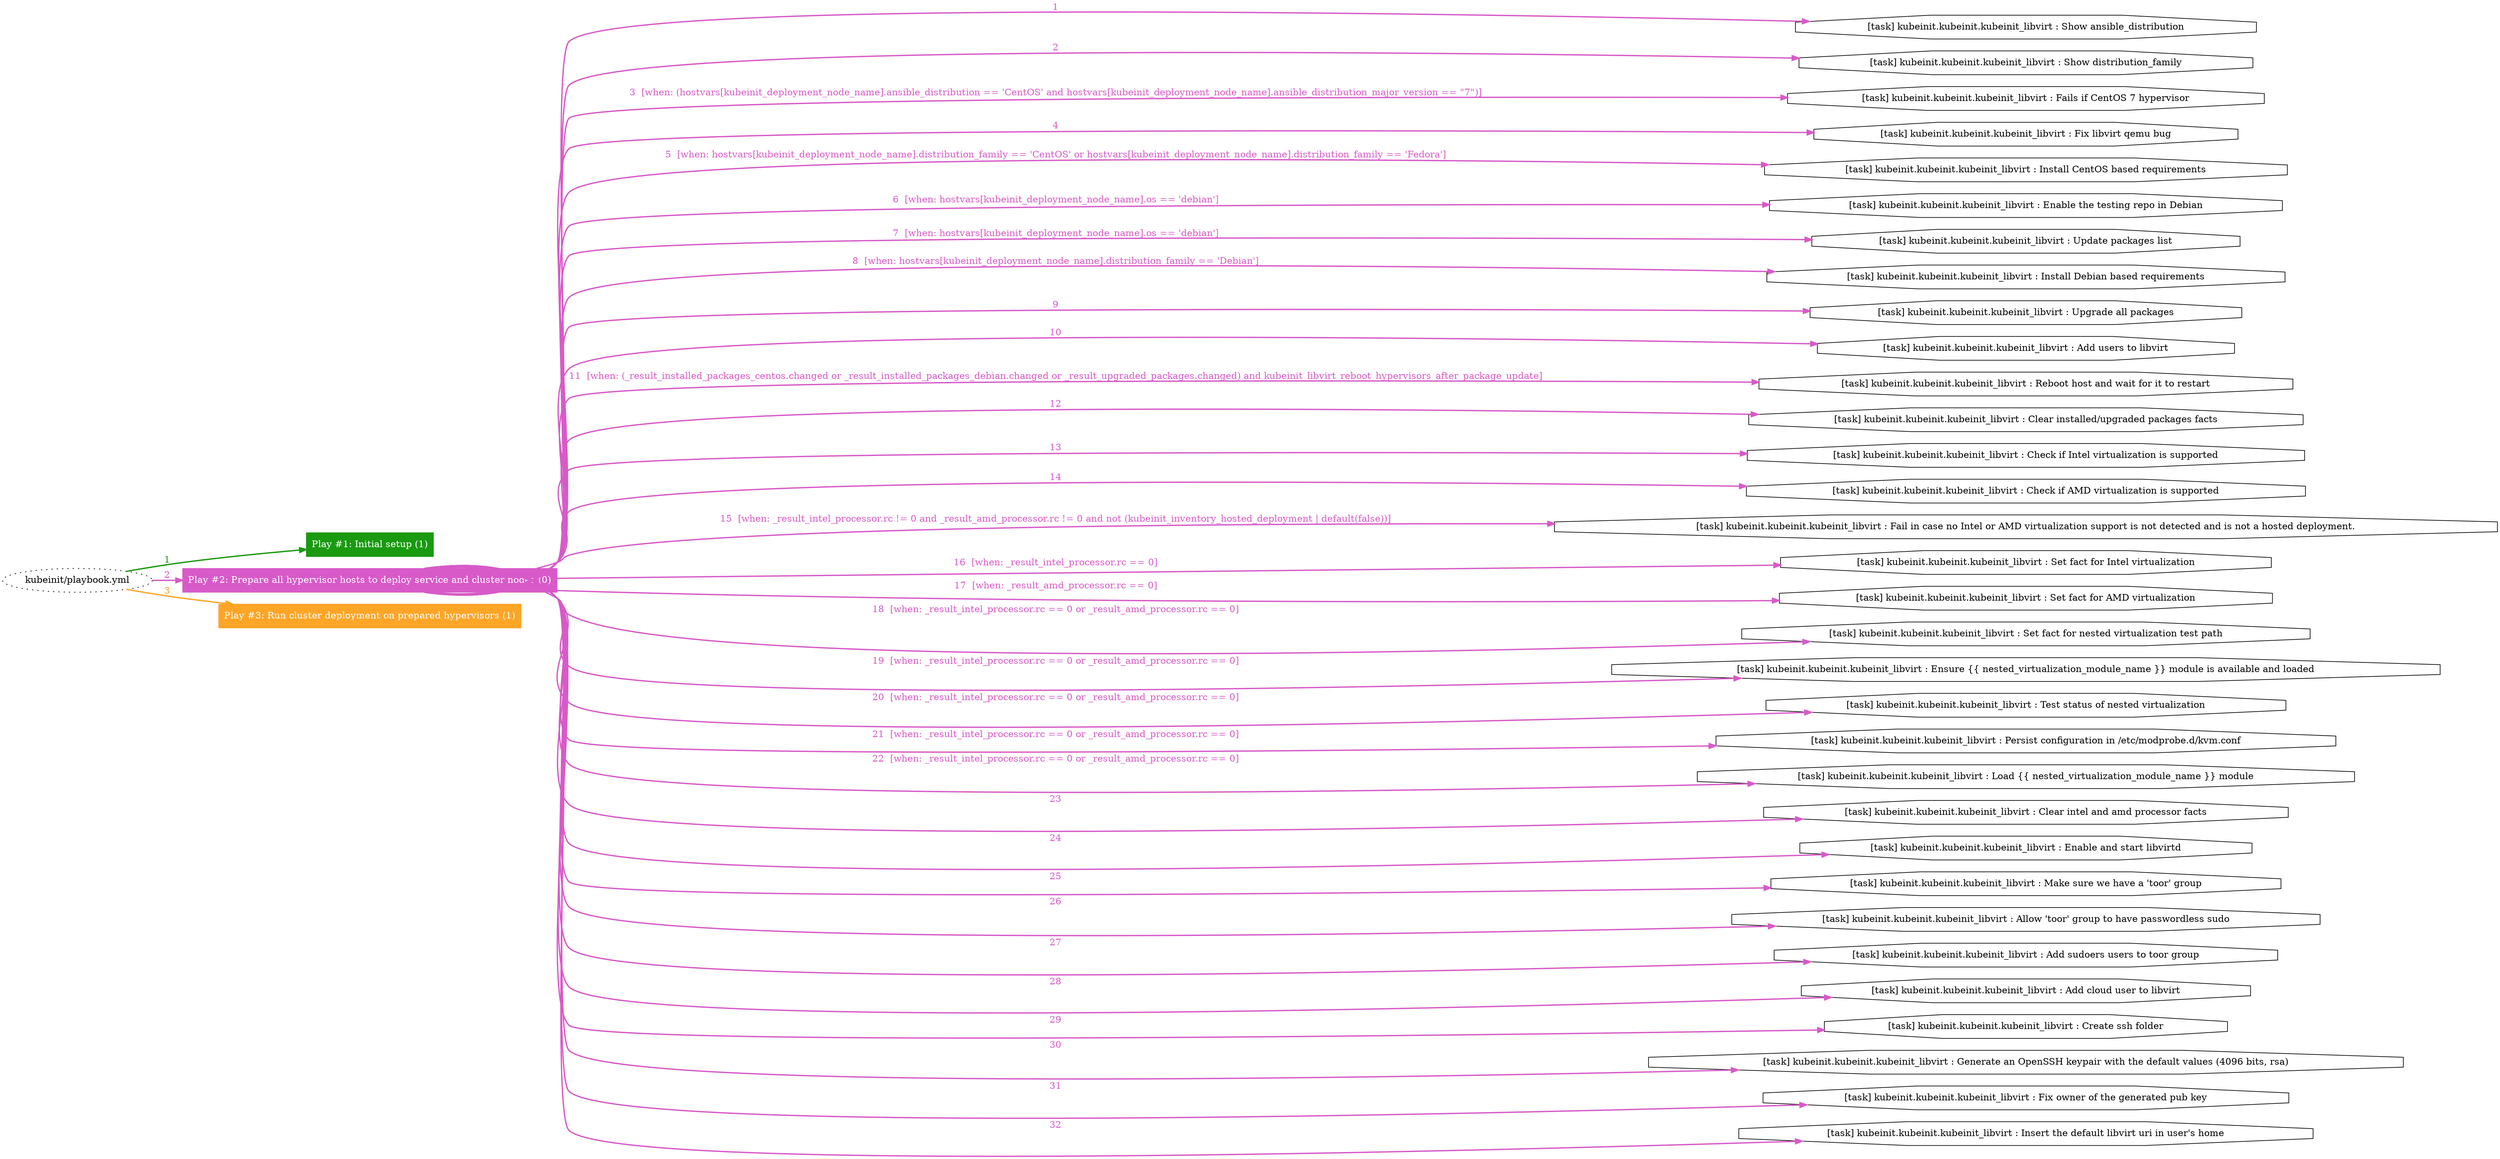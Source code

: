 digraph "kubeinit/playbook.yml "{
	graph [concentrate=true ordering=in rankdir=LR ratio=fill]
	edge [esep=5 sep=10]
	"kubeinit/playbook.yml" [id=root_node style=dotted]
	subgraph "Play #1: Initial setup (1) "{
		"Play #1: Initial setup (1)" [color="#199a10" fontcolor="#ffffff" id="play_1afde88d-4e24-40f5-9208-6d4c7ea0a16e" shape=box style=filled tooltip=localhost]
		"kubeinit/playbook.yml" -> "Play #1: Initial setup (1)" [label=1 color="#199a10" fontcolor="#199a10" id="edge_a9a07366-ca80-451e-b91c-6e8835092049" style=bold]
	}
	subgraph "Play #2: Prepare all hypervisor hosts to deploy service and cluster nodes (0) "{
		"Play #2: Prepare all hypervisor hosts to deploy service and cluster nodes (0)" [color="#d75ac8" fontcolor="#ffffff" id="play_94f2590f-179b-4adb-9d4e-1a01de5d0138" shape=box style=filled tooltip=""]
		"kubeinit/playbook.yml" -> "Play #2: Prepare all hypervisor hosts to deploy service and cluster nodes (0)" [label=2 color="#d75ac8" fontcolor="#d75ac8" id="edge_49bc860b-fcf3-482f-82ac-2c24c1771c41" style=bold]
		"task_6e960a13-a9b4-460c-b99b-f4c5fd6ca294" [label="[task] kubeinit.kubeinit.kubeinit_libvirt : Show ansible_distribution" id="task_6e960a13-a9b4-460c-b99b-f4c5fd6ca294" shape=octagon tooltip="[task] kubeinit.kubeinit.kubeinit_libvirt : Show ansible_distribution"]
		"Play #2: Prepare all hypervisor hosts to deploy service and cluster nodes (0)" -> "task_6e960a13-a9b4-460c-b99b-f4c5fd6ca294" [label=1 color="#d75ac8" fontcolor="#d75ac8" id="edge_b205c48f-1e31-4021-a718-2e42c75cbfa1" style=bold]
		"task_d16a270d-d5b0-4f36-991c-b62582dcde66" [label="[task] kubeinit.kubeinit.kubeinit_libvirt : Show distribution_family" id="task_d16a270d-d5b0-4f36-991c-b62582dcde66" shape=octagon tooltip="[task] kubeinit.kubeinit.kubeinit_libvirt : Show distribution_family"]
		"Play #2: Prepare all hypervisor hosts to deploy service and cluster nodes (0)" -> "task_d16a270d-d5b0-4f36-991c-b62582dcde66" [label=2 color="#d75ac8" fontcolor="#d75ac8" id="edge_a6aad251-8169-46ef-9422-aaa2d18d8f94" style=bold]
		"task_9efb904d-17c1-406c-b91d-6991ec91e5c7" [label="[task] kubeinit.kubeinit.kubeinit_libvirt : Fails if CentOS 7 hypervisor" id="task_9efb904d-17c1-406c-b91d-6991ec91e5c7" shape=octagon tooltip="[task] kubeinit.kubeinit.kubeinit_libvirt : Fails if CentOS 7 hypervisor"]
		"Play #2: Prepare all hypervisor hosts to deploy service and cluster nodes (0)" -> "task_9efb904d-17c1-406c-b91d-6991ec91e5c7" [label="3  [when: (hostvars[kubeinit_deployment_node_name].ansible_distribution == 'CentOS' and hostvars[kubeinit_deployment_node_name].ansible_distribution_major_version == \"7\")]" color="#d75ac8" fontcolor="#d75ac8" id="edge_1bf563c1-2e12-4f07-9860-c3594db8009e" style=bold]
		"task_015a8a20-4395-486b-8663-20486d16cd1e" [label="[task] kubeinit.kubeinit.kubeinit_libvirt : Fix libvirt qemu bug" id="task_015a8a20-4395-486b-8663-20486d16cd1e" shape=octagon tooltip="[task] kubeinit.kubeinit.kubeinit_libvirt : Fix libvirt qemu bug"]
		"Play #2: Prepare all hypervisor hosts to deploy service and cluster nodes (0)" -> "task_015a8a20-4395-486b-8663-20486d16cd1e" [label=4 color="#d75ac8" fontcolor="#d75ac8" id="edge_772f2036-8271-4c76-8ffa-099b9492dcbb" style=bold]
		"task_82bdb2f5-faf7-415b-882d-aa1e18f1af0c" [label="[task] kubeinit.kubeinit.kubeinit_libvirt : Install CentOS based requirements" id="task_82bdb2f5-faf7-415b-882d-aa1e18f1af0c" shape=octagon tooltip="[task] kubeinit.kubeinit.kubeinit_libvirt : Install CentOS based requirements"]
		"Play #2: Prepare all hypervisor hosts to deploy service and cluster nodes (0)" -> "task_82bdb2f5-faf7-415b-882d-aa1e18f1af0c" [label="5  [when: hostvars[kubeinit_deployment_node_name].distribution_family == 'CentOS' or hostvars[kubeinit_deployment_node_name].distribution_family == 'Fedora']" color="#d75ac8" fontcolor="#d75ac8" id="edge_945829a7-d22c-4f2d-8991-10e1794d1198" style=bold]
		"task_b1646d7d-6de0-4ba8-ba93-c34d2f5960c0" [label="[task] kubeinit.kubeinit.kubeinit_libvirt : Enable the testing repo in Debian" id="task_b1646d7d-6de0-4ba8-ba93-c34d2f5960c0" shape=octagon tooltip="[task] kubeinit.kubeinit.kubeinit_libvirt : Enable the testing repo in Debian"]
		"Play #2: Prepare all hypervisor hosts to deploy service and cluster nodes (0)" -> "task_b1646d7d-6de0-4ba8-ba93-c34d2f5960c0" [label="6  [when: hostvars[kubeinit_deployment_node_name].os == 'debian']" color="#d75ac8" fontcolor="#d75ac8" id="edge_3e678b37-d06b-47fb-9a41-f5c3f69d6d45" style=bold]
		"task_80f0e9f6-44f5-492b-ae7f-7bfdea90f2d2" [label="[task] kubeinit.kubeinit.kubeinit_libvirt : Update packages list" id="task_80f0e9f6-44f5-492b-ae7f-7bfdea90f2d2" shape=octagon tooltip="[task] kubeinit.kubeinit.kubeinit_libvirt : Update packages list"]
		"Play #2: Prepare all hypervisor hosts to deploy service and cluster nodes (0)" -> "task_80f0e9f6-44f5-492b-ae7f-7bfdea90f2d2" [label="7  [when: hostvars[kubeinit_deployment_node_name].os == 'debian']" color="#d75ac8" fontcolor="#d75ac8" id="edge_77f5ffb2-912e-4167-ab7e-83c97ed2061a" style=bold]
		"task_0690a1a3-90c8-495e-8f7f-e8da81fbe91f" [label="[task] kubeinit.kubeinit.kubeinit_libvirt : Install Debian based requirements" id="task_0690a1a3-90c8-495e-8f7f-e8da81fbe91f" shape=octagon tooltip="[task] kubeinit.kubeinit.kubeinit_libvirt : Install Debian based requirements"]
		"Play #2: Prepare all hypervisor hosts to deploy service and cluster nodes (0)" -> "task_0690a1a3-90c8-495e-8f7f-e8da81fbe91f" [label="8  [when: hostvars[kubeinit_deployment_node_name].distribution_family == 'Debian']" color="#d75ac8" fontcolor="#d75ac8" id="edge_878473f4-507e-4e26-9191-dab0d313336f" style=bold]
		"task_b642e708-bdaa-4396-9045-1391fa33b386" [label="[task] kubeinit.kubeinit.kubeinit_libvirt : Upgrade all packages" id="task_b642e708-bdaa-4396-9045-1391fa33b386" shape=octagon tooltip="[task] kubeinit.kubeinit.kubeinit_libvirt : Upgrade all packages"]
		"Play #2: Prepare all hypervisor hosts to deploy service and cluster nodes (0)" -> "task_b642e708-bdaa-4396-9045-1391fa33b386" [label=9 color="#d75ac8" fontcolor="#d75ac8" id="edge_a75d07df-6c3e-4ed3-a239-160e6ebd05fa" style=bold]
		"task_c7ae3613-b888-43b3-b4a8-e878e9780235" [label="[task] kubeinit.kubeinit.kubeinit_libvirt : Add users to libvirt" id="task_c7ae3613-b888-43b3-b4a8-e878e9780235" shape=octagon tooltip="[task] kubeinit.kubeinit.kubeinit_libvirt : Add users to libvirt"]
		"Play #2: Prepare all hypervisor hosts to deploy service and cluster nodes (0)" -> "task_c7ae3613-b888-43b3-b4a8-e878e9780235" [label=10 color="#d75ac8" fontcolor="#d75ac8" id="edge_a750a2a3-9ae7-4e9a-8fe4-7b4e6500acd3" style=bold]
		"task_b3251eff-17de-4229-a9a6-7bb16a8d2893" [label="[task] kubeinit.kubeinit.kubeinit_libvirt : Reboot host and wait for it to restart" id="task_b3251eff-17de-4229-a9a6-7bb16a8d2893" shape=octagon tooltip="[task] kubeinit.kubeinit.kubeinit_libvirt : Reboot host and wait for it to restart"]
		"Play #2: Prepare all hypervisor hosts to deploy service and cluster nodes (0)" -> "task_b3251eff-17de-4229-a9a6-7bb16a8d2893" [label="11  [when: (_result_installed_packages_centos.changed or _result_installed_packages_debian.changed or _result_upgraded_packages.changed) and kubeinit_libvirt_reboot_hypervisors_after_package_update]" color="#d75ac8" fontcolor="#d75ac8" id="edge_3b8be6fc-61b0-4492-b803-acd76a1aa1e1" style=bold]
		"task_f180940b-9a5b-4325-8237-e509343e2106" [label="[task] kubeinit.kubeinit.kubeinit_libvirt : Clear installed/upgraded packages facts" id="task_f180940b-9a5b-4325-8237-e509343e2106" shape=octagon tooltip="[task] kubeinit.kubeinit.kubeinit_libvirt : Clear installed/upgraded packages facts"]
		"Play #2: Prepare all hypervisor hosts to deploy service and cluster nodes (0)" -> "task_f180940b-9a5b-4325-8237-e509343e2106" [label=12 color="#d75ac8" fontcolor="#d75ac8" id="edge_b775c792-10fe-498b-b0a6-32e3ca4fb0a2" style=bold]
		"task_5ea6af3e-335b-434d-86ae-21f9d21372e1" [label="[task] kubeinit.kubeinit.kubeinit_libvirt : Check if Intel virtualization is supported" id="task_5ea6af3e-335b-434d-86ae-21f9d21372e1" shape=octagon tooltip="[task] kubeinit.kubeinit.kubeinit_libvirt : Check if Intel virtualization is supported"]
		"Play #2: Prepare all hypervisor hosts to deploy service and cluster nodes (0)" -> "task_5ea6af3e-335b-434d-86ae-21f9d21372e1" [label=13 color="#d75ac8" fontcolor="#d75ac8" id="edge_ff720fa0-aa16-4eb8-b914-62db88f8c7cb" style=bold]
		"task_c9432aba-67d2-4144-9c19-d5e5b5a07fd8" [label="[task] kubeinit.kubeinit.kubeinit_libvirt : Check if AMD virtualization is supported" id="task_c9432aba-67d2-4144-9c19-d5e5b5a07fd8" shape=octagon tooltip="[task] kubeinit.kubeinit.kubeinit_libvirt : Check if AMD virtualization is supported"]
		"Play #2: Prepare all hypervisor hosts to deploy service and cluster nodes (0)" -> "task_c9432aba-67d2-4144-9c19-d5e5b5a07fd8" [label=14 color="#d75ac8" fontcolor="#d75ac8" id="edge_c6d00e00-2699-477b-87ca-da6957cb8563" style=bold]
		"task_d8fc4001-5b3f-4f27-ac69-c9d7c4255053" [label="[task] kubeinit.kubeinit.kubeinit_libvirt : Fail in case no Intel or AMD virtualization support is not detected and is not a hosted deployment." id="task_d8fc4001-5b3f-4f27-ac69-c9d7c4255053" shape=octagon tooltip="[task] kubeinit.kubeinit.kubeinit_libvirt : Fail in case no Intel or AMD virtualization support is not detected and is not a hosted deployment."]
		"Play #2: Prepare all hypervisor hosts to deploy service and cluster nodes (0)" -> "task_d8fc4001-5b3f-4f27-ac69-c9d7c4255053" [label="15  [when: _result_intel_processor.rc != 0 and _result_amd_processor.rc != 0 and not (kubeinit_inventory_hosted_deployment | default(false))]" color="#d75ac8" fontcolor="#d75ac8" id="edge_6f166d12-d328-4054-b50f-fb4b3bfc824a" style=bold]
		"task_b95e5a7e-b33b-4438-a397-183fda5238bc" [label="[task] kubeinit.kubeinit.kubeinit_libvirt : Set fact for Intel virtualization" id="task_b95e5a7e-b33b-4438-a397-183fda5238bc" shape=octagon tooltip="[task] kubeinit.kubeinit.kubeinit_libvirt : Set fact for Intel virtualization"]
		"Play #2: Prepare all hypervisor hosts to deploy service and cluster nodes (0)" -> "task_b95e5a7e-b33b-4438-a397-183fda5238bc" [label="16  [when: _result_intel_processor.rc == 0]" color="#d75ac8" fontcolor="#d75ac8" id="edge_79f5b675-df1d-4c59-bcb0-43740fca8200" style=bold]
		"task_27ea300f-a80b-4929-bb86-e5a218d2c6e7" [label="[task] kubeinit.kubeinit.kubeinit_libvirt : Set fact for AMD virtualization" id="task_27ea300f-a80b-4929-bb86-e5a218d2c6e7" shape=octagon tooltip="[task] kubeinit.kubeinit.kubeinit_libvirt : Set fact for AMD virtualization"]
		"Play #2: Prepare all hypervisor hosts to deploy service and cluster nodes (0)" -> "task_27ea300f-a80b-4929-bb86-e5a218d2c6e7" [label="17  [when: _result_amd_processor.rc == 0]" color="#d75ac8" fontcolor="#d75ac8" id="edge_7711100f-c04b-4429-b252-c221632ee378" style=bold]
		"task_3974583e-f3e8-4f9d-b869-158afd67c895" [label="[task] kubeinit.kubeinit.kubeinit_libvirt : Set fact for nested virtualization test path" id="task_3974583e-f3e8-4f9d-b869-158afd67c895" shape=octagon tooltip="[task] kubeinit.kubeinit.kubeinit_libvirt : Set fact for nested virtualization test path"]
		"Play #2: Prepare all hypervisor hosts to deploy service and cluster nodes (0)" -> "task_3974583e-f3e8-4f9d-b869-158afd67c895" [label="18  [when: _result_intel_processor.rc == 0 or _result_amd_processor.rc == 0]" color="#d75ac8" fontcolor="#d75ac8" id="edge_43a79b36-965d-4a4a-a1a7-c67f45701cae" style=bold]
		"task_4c60758d-d3a6-4787-8989-453d9fded5e0" [label="[task] kubeinit.kubeinit.kubeinit_libvirt : Ensure {{ nested_virtualization_module_name }} module is available and loaded" id="task_4c60758d-d3a6-4787-8989-453d9fded5e0" shape=octagon tooltip="[task] kubeinit.kubeinit.kubeinit_libvirt : Ensure {{ nested_virtualization_module_name }} module is available and loaded"]
		"Play #2: Prepare all hypervisor hosts to deploy service and cluster nodes (0)" -> "task_4c60758d-d3a6-4787-8989-453d9fded5e0" [label="19  [when: _result_intel_processor.rc == 0 or _result_amd_processor.rc == 0]" color="#d75ac8" fontcolor="#d75ac8" id="edge_b07a6ec2-cbbd-4652-a104-ca0b1a7b3889" style=bold]
		"task_9ed62be4-046e-49e3-b722-a014a691e6f7" [label="[task] kubeinit.kubeinit.kubeinit_libvirt : Test status of nested virtualization" id="task_9ed62be4-046e-49e3-b722-a014a691e6f7" shape=octagon tooltip="[task] kubeinit.kubeinit.kubeinit_libvirt : Test status of nested virtualization"]
		"Play #2: Prepare all hypervisor hosts to deploy service and cluster nodes (0)" -> "task_9ed62be4-046e-49e3-b722-a014a691e6f7" [label="20  [when: _result_intel_processor.rc == 0 or _result_amd_processor.rc == 0]" color="#d75ac8" fontcolor="#d75ac8" id="edge_07165063-309d-4158-80e7-dbf6a2de5425" style=bold]
		"task_98f3ec08-1ccc-4ad0-a8e9-7e84800faeff" [label="[task] kubeinit.kubeinit.kubeinit_libvirt : Persist configuration in /etc/modprobe.d/kvm.conf" id="task_98f3ec08-1ccc-4ad0-a8e9-7e84800faeff" shape=octagon tooltip="[task] kubeinit.kubeinit.kubeinit_libvirt : Persist configuration in /etc/modprobe.d/kvm.conf"]
		"Play #2: Prepare all hypervisor hosts to deploy service and cluster nodes (0)" -> "task_98f3ec08-1ccc-4ad0-a8e9-7e84800faeff" [label="21  [when: _result_intel_processor.rc == 0 or _result_amd_processor.rc == 0]" color="#d75ac8" fontcolor="#d75ac8" id="edge_a9026802-99fa-428d-a92f-e4e0f363fb69" style=bold]
		"task_83427e7d-2931-4935-b3b5-239509ac54aa" [label="[task] kubeinit.kubeinit.kubeinit_libvirt : Load {{ nested_virtualization_module_name }} module" id="task_83427e7d-2931-4935-b3b5-239509ac54aa" shape=octagon tooltip="[task] kubeinit.kubeinit.kubeinit_libvirt : Load {{ nested_virtualization_module_name }} module"]
		"Play #2: Prepare all hypervisor hosts to deploy service and cluster nodes (0)" -> "task_83427e7d-2931-4935-b3b5-239509ac54aa" [label="22  [when: _result_intel_processor.rc == 0 or _result_amd_processor.rc == 0]" color="#d75ac8" fontcolor="#d75ac8" id="edge_39ea9105-82a4-4d8d-a672-99667b7dbae8" style=bold]
		"task_a2213aca-897d-44e4-9fbc-d4d95d3c280d" [label="[task] kubeinit.kubeinit.kubeinit_libvirt : Clear intel and amd processor facts" id="task_a2213aca-897d-44e4-9fbc-d4d95d3c280d" shape=octagon tooltip="[task] kubeinit.kubeinit.kubeinit_libvirt : Clear intel and amd processor facts"]
		"Play #2: Prepare all hypervisor hosts to deploy service and cluster nodes (0)" -> "task_a2213aca-897d-44e4-9fbc-d4d95d3c280d" [label=23 color="#d75ac8" fontcolor="#d75ac8" id="edge_b7a05fdf-17e6-4444-b49c-606a043e630e" style=bold]
		"task_b163f75a-2997-48f7-afeb-8525da1ed545" [label="[task] kubeinit.kubeinit.kubeinit_libvirt : Enable and start libvirtd" id="task_b163f75a-2997-48f7-afeb-8525da1ed545" shape=octagon tooltip="[task] kubeinit.kubeinit.kubeinit_libvirt : Enable and start libvirtd"]
		"Play #2: Prepare all hypervisor hosts to deploy service and cluster nodes (0)" -> "task_b163f75a-2997-48f7-afeb-8525da1ed545" [label=24 color="#d75ac8" fontcolor="#d75ac8" id="edge_4a3327bb-6377-4c1f-8801-1c15bf5bce88" style=bold]
		"task_384179ad-fc08-4c20-8ddd-40f605987b42" [label="[task] kubeinit.kubeinit.kubeinit_libvirt : Make sure we have a 'toor' group" id="task_384179ad-fc08-4c20-8ddd-40f605987b42" shape=octagon tooltip="[task] kubeinit.kubeinit.kubeinit_libvirt : Make sure we have a 'toor' group"]
		"Play #2: Prepare all hypervisor hosts to deploy service and cluster nodes (0)" -> "task_384179ad-fc08-4c20-8ddd-40f605987b42" [label=25 color="#d75ac8" fontcolor="#d75ac8" id="edge_33213c65-8440-47c6-b1ed-72628c420661" style=bold]
		"task_2859afc8-689f-4f8b-a552-37127ba82a08" [label="[task] kubeinit.kubeinit.kubeinit_libvirt : Allow 'toor' group to have passwordless sudo" id="task_2859afc8-689f-4f8b-a552-37127ba82a08" shape=octagon tooltip="[task] kubeinit.kubeinit.kubeinit_libvirt : Allow 'toor' group to have passwordless sudo"]
		"Play #2: Prepare all hypervisor hosts to deploy service and cluster nodes (0)" -> "task_2859afc8-689f-4f8b-a552-37127ba82a08" [label=26 color="#d75ac8" fontcolor="#d75ac8" id="edge_284e2cb6-4ffc-4895-aa57-116462da684a" style=bold]
		"task_11ad2e0c-e3d7-46a2-af15-e2166dfeee61" [label="[task] kubeinit.kubeinit.kubeinit_libvirt : Add sudoers users to toor group" id="task_11ad2e0c-e3d7-46a2-af15-e2166dfeee61" shape=octagon tooltip="[task] kubeinit.kubeinit.kubeinit_libvirt : Add sudoers users to toor group"]
		"Play #2: Prepare all hypervisor hosts to deploy service and cluster nodes (0)" -> "task_11ad2e0c-e3d7-46a2-af15-e2166dfeee61" [label=27 color="#d75ac8" fontcolor="#d75ac8" id="edge_47f24ea2-1a04-4950-aa63-148301dd460b" style=bold]
		"task_a05a4fbb-997e-4df5-845b-670cf39a8aed" [label="[task] kubeinit.kubeinit.kubeinit_libvirt : Add cloud user to libvirt" id="task_a05a4fbb-997e-4df5-845b-670cf39a8aed" shape=octagon tooltip="[task] kubeinit.kubeinit.kubeinit_libvirt : Add cloud user to libvirt"]
		"Play #2: Prepare all hypervisor hosts to deploy service and cluster nodes (0)" -> "task_a05a4fbb-997e-4df5-845b-670cf39a8aed" [label=28 color="#d75ac8" fontcolor="#d75ac8" id="edge_975e20b8-42ac-4371-9e6a-64edab6a0a2e" style=bold]
		"task_0e3f728d-a76c-476b-be32-30df84b54d97" [label="[task] kubeinit.kubeinit.kubeinit_libvirt : Create ssh folder" id="task_0e3f728d-a76c-476b-be32-30df84b54d97" shape=octagon tooltip="[task] kubeinit.kubeinit.kubeinit_libvirt : Create ssh folder"]
		"Play #2: Prepare all hypervisor hosts to deploy service and cluster nodes (0)" -> "task_0e3f728d-a76c-476b-be32-30df84b54d97" [label=29 color="#d75ac8" fontcolor="#d75ac8" id="edge_754fa087-c5a8-4d37-9e56-7c852bcc4993" style=bold]
		"task_964a67ae-7649-4eb8-b084-46ea05cdbf07" [label="[task] kubeinit.kubeinit.kubeinit_libvirt : Generate an OpenSSH keypair with the default values (4096 bits, rsa)" id="task_964a67ae-7649-4eb8-b084-46ea05cdbf07" shape=octagon tooltip="[task] kubeinit.kubeinit.kubeinit_libvirt : Generate an OpenSSH keypair with the default values (4096 bits, rsa)"]
		"Play #2: Prepare all hypervisor hosts to deploy service and cluster nodes (0)" -> "task_964a67ae-7649-4eb8-b084-46ea05cdbf07" [label=30 color="#d75ac8" fontcolor="#d75ac8" id="edge_1931cf71-3a28-4195-9c42-4a2204834367" style=bold]
		"task_751c1fe0-ddf7-45f4-99aa-b88368515940" [label="[task] kubeinit.kubeinit.kubeinit_libvirt : Fix owner of the generated pub key" id="task_751c1fe0-ddf7-45f4-99aa-b88368515940" shape=octagon tooltip="[task] kubeinit.kubeinit.kubeinit_libvirt : Fix owner of the generated pub key"]
		"Play #2: Prepare all hypervisor hosts to deploy service and cluster nodes (0)" -> "task_751c1fe0-ddf7-45f4-99aa-b88368515940" [label=31 color="#d75ac8" fontcolor="#d75ac8" id="edge_289b6785-81ee-4fa2-b6c4-d2c452c4b0d4" style=bold]
		"task_6c8fa687-1af1-4ebc-aea6-ff86a9e710ba" [label="[task] kubeinit.kubeinit.kubeinit_libvirt : Insert the default libvirt uri in user's home" id="task_6c8fa687-1af1-4ebc-aea6-ff86a9e710ba" shape=octagon tooltip="[task] kubeinit.kubeinit.kubeinit_libvirt : Insert the default libvirt uri in user's home"]
		"Play #2: Prepare all hypervisor hosts to deploy service and cluster nodes (0)" -> "task_6c8fa687-1af1-4ebc-aea6-ff86a9e710ba" [label=32 color="#d75ac8" fontcolor="#d75ac8" id="edge_98ebfcfb-dc9f-4d77-947d-300588fbc187" style=bold]
	}
	subgraph "Play #3: Run cluster deployment on prepared hypervisors (1) "{
		"Play #3: Run cluster deployment on prepared hypervisors (1)" [color="#fda526" fontcolor="#ffffff" id="play_f9e4a994-2b83-42e7-9f25-3d1b82503a98" shape=box style=filled tooltip=localhost]
		"kubeinit/playbook.yml" -> "Play #3: Run cluster deployment on prepared hypervisors (1)" [label=3 color="#fda526" fontcolor="#fda526" id="edge_ecfb5420-6d4e-44ae-9c9a-1016feac9d06" style=bold]
	}
}
